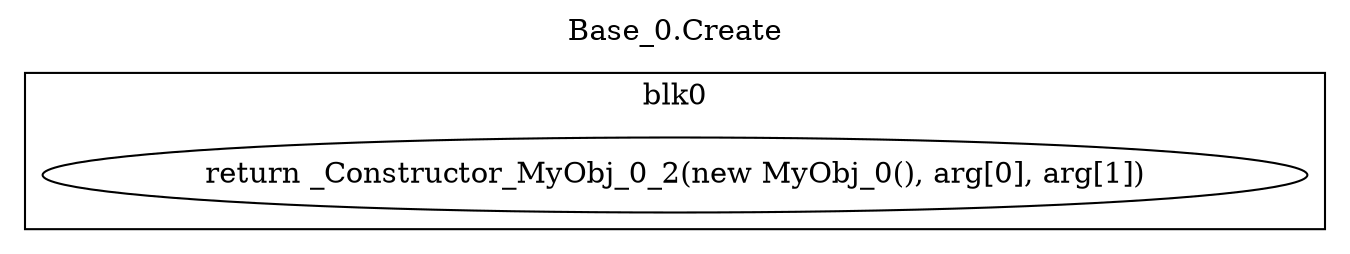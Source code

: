 digraph {
  rankdir=TB;
  b0_l0 [label="return _Constructor_MyObj_0_2(new MyObj_0(), arg[0], arg[1])"]
  subgraph cluster_b0 {
    label = "blk0";
    b0_l0;
  }
  labelloc="t"
  label="Base_0.Create"
}
